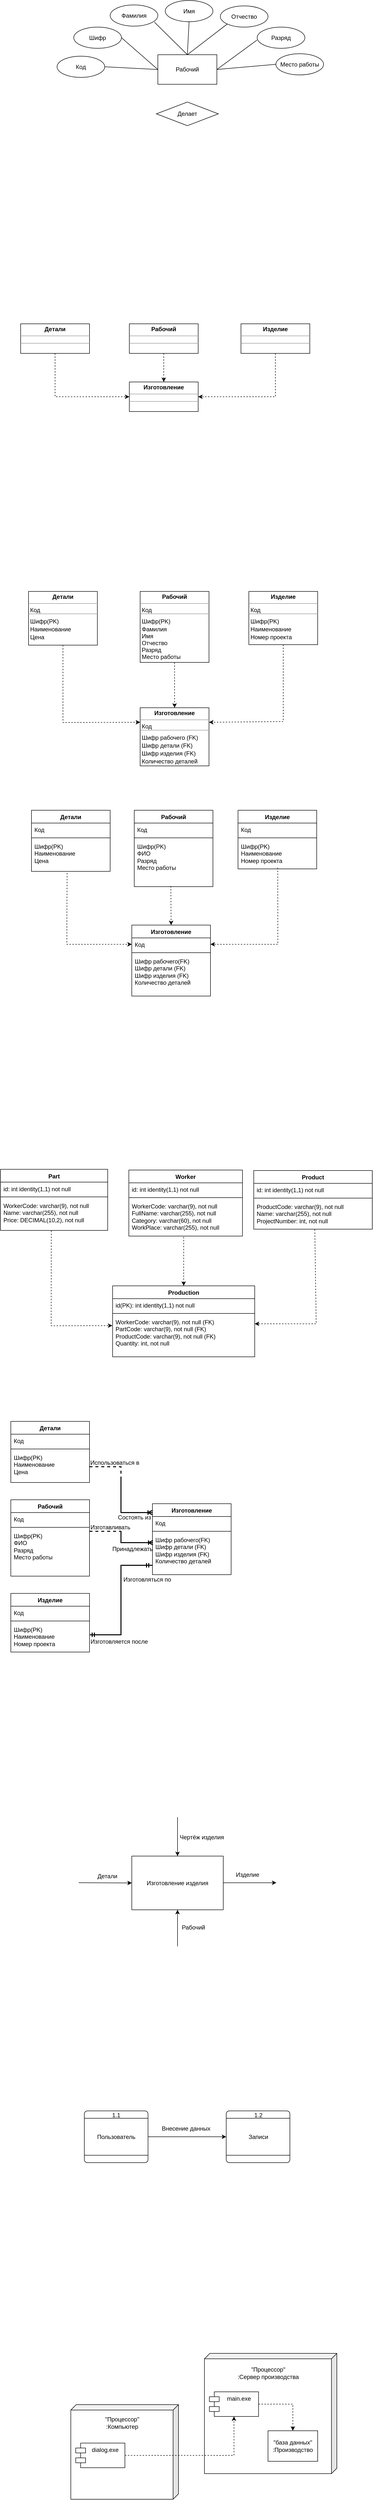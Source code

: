 <mxfile version="22.1.21" type="device">
  <diagram name="Страница — 1" id="nf3SZBbCiprgIu6Xa2xl">
    <mxGraphModel dx="1195" dy="650" grid="0" gridSize="10" guides="1" tooltips="1" connect="1" arrows="1" fold="1" page="1" pageScale="1" pageWidth="827" pageHeight="1169" math="0" shadow="0">
      <root>
        <mxCell id="0" />
        <mxCell id="1" parent="0" />
        <mxCell id="b63FmMy_xh80xs3KXVAB-2" value="Рабочий" style="rounded=0;whiteSpace=wrap;html=1;" parent="1" vertex="1">
          <mxGeometry x="362" y="128" width="120" height="60" as="geometry" />
        </mxCell>
        <mxCell id="b63FmMy_xh80xs3KXVAB-5" value="Разряд" style="ellipse;whiteSpace=wrap;html=1;" parent="1" vertex="1">
          <mxGeometry x="564" y="72" width="97" height="43" as="geometry" />
        </mxCell>
        <mxCell id="b63FmMy_xh80xs3KXVAB-9" value="Отчество" style="ellipse;whiteSpace=wrap;html=1;" parent="1" vertex="1">
          <mxGeometry x="489" y="29" width="97" height="43" as="geometry" />
        </mxCell>
        <mxCell id="b63FmMy_xh80xs3KXVAB-10" value="Фамилия" style="ellipse;whiteSpace=wrap;html=1;" parent="1" vertex="1">
          <mxGeometry x="265" y="27" width="97" height="43" as="geometry" />
        </mxCell>
        <mxCell id="b63FmMy_xh80xs3KXVAB-11" value="Шифр" style="ellipse;whiteSpace=wrap;html=1;" parent="1" vertex="1">
          <mxGeometry x="191" y="72" width="97" height="43" as="geometry" />
        </mxCell>
        <mxCell id="b63FmMy_xh80xs3KXVAB-12" value="Место работы" style="ellipse;whiteSpace=wrap;html=1;" parent="1" vertex="1">
          <mxGeometry x="602" y="126" width="97" height="43" as="geometry" />
        </mxCell>
        <mxCell id="b63FmMy_xh80xs3KXVAB-13" value="Код" style="ellipse;whiteSpace=wrap;html=1;" parent="1" vertex="1">
          <mxGeometry x="157" y="131" width="97" height="43" as="geometry" />
        </mxCell>
        <mxCell id="b63FmMy_xh80xs3KXVAB-14" value="Имя" style="ellipse;whiteSpace=wrap;html=1;" parent="1" vertex="1">
          <mxGeometry x="377" y="18" width="97" height="43" as="geometry" />
        </mxCell>
        <mxCell id="b63FmMy_xh80xs3KXVAB-18" value="" style="endArrow=none;html=1;rounded=0;exitX=1;exitY=0.5;exitDx=0;exitDy=0;entryX=0;entryY=0.5;entryDx=0;entryDy=0;" parent="1" source="b63FmMy_xh80xs3KXVAB-13" target="b63FmMy_xh80xs3KXVAB-2" edge="1">
          <mxGeometry width="50" height="50" relative="1" as="geometry">
            <mxPoint x="387" y="347" as="sourcePoint" />
            <mxPoint x="437" y="297" as="targetPoint" />
          </mxGeometry>
        </mxCell>
        <mxCell id="b63FmMy_xh80xs3KXVAB-19" value="" style="endArrow=none;html=1;rounded=0;exitX=1;exitY=0.5;exitDx=0;exitDy=0;entryX=0;entryY=0.5;entryDx=0;entryDy=0;" parent="1" source="b63FmMy_xh80xs3KXVAB-11" target="b63FmMy_xh80xs3KXVAB-2" edge="1">
          <mxGeometry width="50" height="50" relative="1" as="geometry">
            <mxPoint x="387" y="347" as="sourcePoint" />
            <mxPoint x="437" y="297" as="targetPoint" />
          </mxGeometry>
        </mxCell>
        <mxCell id="b63FmMy_xh80xs3KXVAB-20" value="" style="endArrow=none;html=1;rounded=0;exitX=0.928;exitY=0.814;exitDx=0;exitDy=0;exitPerimeter=0;entryX=0.5;entryY=0;entryDx=0;entryDy=0;" parent="1" source="b63FmMy_xh80xs3KXVAB-10" target="b63FmMy_xh80xs3KXVAB-2" edge="1">
          <mxGeometry width="50" height="50" relative="1" as="geometry">
            <mxPoint x="387" y="347" as="sourcePoint" />
            <mxPoint x="437" y="297" as="targetPoint" />
          </mxGeometry>
        </mxCell>
        <mxCell id="b63FmMy_xh80xs3KXVAB-21" value="" style="endArrow=none;html=1;rounded=0;exitX=0.5;exitY=1;exitDx=0;exitDy=0;entryX=0.5;entryY=0;entryDx=0;entryDy=0;" parent="1" source="b63FmMy_xh80xs3KXVAB-14" target="b63FmMy_xh80xs3KXVAB-2" edge="1">
          <mxGeometry width="50" height="50" relative="1" as="geometry">
            <mxPoint x="387" y="347" as="sourcePoint" />
            <mxPoint x="437" y="297" as="targetPoint" />
          </mxGeometry>
        </mxCell>
        <mxCell id="b63FmMy_xh80xs3KXVAB-22" value="" style="endArrow=none;html=1;rounded=0;exitX=0;exitY=1;exitDx=0;exitDy=0;entryX=0.5;entryY=0;entryDx=0;entryDy=0;" parent="1" source="b63FmMy_xh80xs3KXVAB-9" target="b63FmMy_xh80xs3KXVAB-2" edge="1">
          <mxGeometry width="50" height="50" relative="1" as="geometry">
            <mxPoint x="436" y="71" as="sourcePoint" />
            <mxPoint x="432" y="138" as="targetPoint" />
          </mxGeometry>
        </mxCell>
        <mxCell id="b63FmMy_xh80xs3KXVAB-23" value="" style="endArrow=none;html=1;rounded=0;exitX=0;exitY=0.605;exitDx=0;exitDy=0;entryX=1;entryY=0.5;entryDx=0;entryDy=0;exitPerimeter=0;" parent="1" source="b63FmMy_xh80xs3KXVAB-5" target="b63FmMy_xh80xs3KXVAB-2" edge="1">
          <mxGeometry width="50" height="50" relative="1" as="geometry">
            <mxPoint x="446" y="81" as="sourcePoint" />
            <mxPoint x="442" y="148" as="targetPoint" />
          </mxGeometry>
        </mxCell>
        <mxCell id="b63FmMy_xh80xs3KXVAB-24" value="" style="endArrow=none;html=1;rounded=0;exitX=0;exitY=0.5;exitDx=0;exitDy=0;entryX=1;entryY=0.5;entryDx=0;entryDy=0;" parent="1" source="b63FmMy_xh80xs3KXVAB-12" target="b63FmMy_xh80xs3KXVAB-2" edge="1">
          <mxGeometry width="50" height="50" relative="1" as="geometry">
            <mxPoint x="456" y="91" as="sourcePoint" />
            <mxPoint x="452" y="158" as="targetPoint" />
          </mxGeometry>
        </mxCell>
        <mxCell id="b63FmMy_xh80xs3KXVAB-25" value="Делает" style="rhombus;whiteSpace=wrap;html=1;" parent="1" vertex="1">
          <mxGeometry x="359" y="224" width="126" height="48" as="geometry" />
        </mxCell>
        <mxCell id="b63FmMy_xh80xs3KXVAB-53" value="&lt;p style=&quot;margin:0px;margin-top:4px;text-align:center;&quot;&gt;&lt;b&gt;Рабочий&lt;/b&gt;&lt;/p&gt;&lt;hr size=&quot;1&quot;&gt;&lt;div style=&quot;height:2px;&quot;&gt;&lt;/div&gt;&lt;hr size=&quot;1&quot;&gt;&lt;div style=&quot;height:2px;&quot;&gt;&lt;/div&gt;" style="verticalAlign=top;align=left;overflow=fill;fontSize=12;fontFamily=Helvetica;html=1;whiteSpace=wrap;" parent="1" vertex="1">
          <mxGeometry x="304" y="674" width="140" height="60" as="geometry" />
        </mxCell>
        <mxCell id="b63FmMy_xh80xs3KXVAB-56" value="&lt;p style=&quot;margin:0px;margin-top:4px;text-align:center;&quot;&gt;&lt;b&gt;Изделие&lt;/b&gt;&lt;/p&gt;&lt;hr size=&quot;1&quot;&gt;&lt;div style=&quot;height:2px;&quot;&gt;&lt;/div&gt;&lt;hr size=&quot;1&quot;&gt;&lt;div style=&quot;height:2px;&quot;&gt;&lt;/div&gt;" style="verticalAlign=top;align=left;overflow=fill;fontSize=12;fontFamily=Helvetica;html=1;whiteSpace=wrap;" parent="1" vertex="1">
          <mxGeometry x="531" y="674" width="140" height="60" as="geometry" />
        </mxCell>
        <mxCell id="b63FmMy_xh80xs3KXVAB-57" value="&lt;p style=&quot;margin:0px;margin-top:4px;text-align:center;&quot;&gt;&lt;b&gt;Детали&lt;/b&gt;&lt;/p&gt;&lt;hr size=&quot;1&quot;&gt;&lt;div style=&quot;height:2px;&quot;&gt;&lt;/div&gt;&lt;hr size=&quot;1&quot;&gt;&lt;div style=&quot;height:2px;&quot;&gt;&lt;/div&gt;" style="verticalAlign=top;align=left;overflow=fill;fontSize=12;fontFamily=Helvetica;html=1;whiteSpace=wrap;" parent="1" vertex="1">
          <mxGeometry x="83" y="674" width="140" height="60" as="geometry" />
        </mxCell>
        <mxCell id="b63FmMy_xh80xs3KXVAB-58" value="&lt;p style=&quot;margin:0px;margin-top:4px;text-align:center;&quot;&gt;&lt;b&gt;Изготовление&lt;/b&gt;&lt;/p&gt;&lt;hr size=&quot;1&quot;&gt;&lt;div style=&quot;height:2px;&quot;&gt;&lt;/div&gt;&lt;hr size=&quot;1&quot;&gt;&lt;div style=&quot;height:2px;&quot;&gt;&lt;/div&gt;" style="verticalAlign=top;align=left;overflow=fill;fontSize=12;fontFamily=Helvetica;html=1;whiteSpace=wrap;" parent="1" vertex="1">
          <mxGeometry x="304" y="792" width="140" height="60" as="geometry" />
        </mxCell>
        <mxCell id="b63FmMy_xh80xs3KXVAB-71" value="" style="endArrow=classic;html=1;rounded=0;exitX=0.5;exitY=1;exitDx=0;exitDy=0;entryX=0.5;entryY=0;entryDx=0;entryDy=0;dashed=1;" parent="1" source="b63FmMy_xh80xs3KXVAB-53" target="b63FmMy_xh80xs3KXVAB-58" edge="1">
          <mxGeometry width="50" height="50" relative="1" as="geometry">
            <mxPoint x="387" y="847" as="sourcePoint" />
            <mxPoint x="437" y="797" as="targetPoint" />
          </mxGeometry>
        </mxCell>
        <mxCell id="b63FmMy_xh80xs3KXVAB-72" value="" style="endArrow=classic;html=1;rounded=0;exitX=0.5;exitY=1;exitDx=0;exitDy=0;dashed=1;entryX=1;entryY=0.5;entryDx=0;entryDy=0;" parent="1" source="b63FmMy_xh80xs3KXVAB-56" target="b63FmMy_xh80xs3KXVAB-58" edge="1">
          <mxGeometry width="50" height="50" relative="1" as="geometry">
            <mxPoint x="384" y="744" as="sourcePoint" />
            <mxPoint x="493" y="832" as="targetPoint" />
            <Array as="points">
              <mxPoint x="601" y="822" />
            </Array>
          </mxGeometry>
        </mxCell>
        <mxCell id="b63FmMy_xh80xs3KXVAB-73" value="" style="endArrow=classic;html=1;rounded=0;exitX=0.5;exitY=1;exitDx=0;exitDy=0;entryX=0;entryY=0.5;entryDx=0;entryDy=0;dashed=1;" parent="1" source="b63FmMy_xh80xs3KXVAB-57" target="b63FmMy_xh80xs3KXVAB-58" edge="1">
          <mxGeometry width="50" height="50" relative="1" as="geometry">
            <mxPoint x="394" y="754" as="sourcePoint" />
            <mxPoint x="394" y="812" as="targetPoint" />
            <Array as="points">
              <mxPoint x="153" y="822" />
            </Array>
          </mxGeometry>
        </mxCell>
        <mxCell id="b63FmMy_xh80xs3KXVAB-74" value="&lt;p style=&quot;margin:0px;margin-top:4px;text-align:center;&quot;&gt;&lt;b&gt;Рабочий&lt;/b&gt;&lt;/p&gt;&lt;hr size=&quot;1&quot;&gt;&lt;div style=&quot;height:2px;&quot;&gt;&amp;nbsp;Код&lt;/div&gt;&lt;div style=&quot;height:2px;&quot;&gt;&lt;br&gt;&lt;/div&gt;&lt;div style=&quot;height:2px;&quot;&gt;&lt;br&gt;&lt;/div&gt;&lt;div style=&quot;height:2px;&quot;&gt;&lt;br&gt;&lt;/div&gt;&lt;hr size=&quot;1&quot;&gt;&lt;div style=&quot;height:2px;&quot;&gt;&lt;/div&gt;&lt;div style=&quot;height:2px;&quot;&gt;&lt;div style=&quot;border-color: var(--border-color); height: 2px;&quot;&gt;&amp;nbsp;Шифр(PK)&lt;/div&gt;&lt;div style=&quot;border-color: var(--border-color); height: 2px;&quot;&gt;&lt;br style=&quot;border-color: var(--border-color);&quot;&gt;&lt;/div&gt;&lt;div style=&quot;border-color: var(--border-color); height: 2px;&quot;&gt;&lt;br style=&quot;border-color: var(--border-color);&quot;&gt;&lt;/div&gt;&lt;div style=&quot;border-color: var(--border-color); height: 2px;&quot;&gt;&lt;br style=&quot;border-color: var(--border-color);&quot;&gt;&lt;/div&gt;&lt;div style=&quot;border-color: var(--border-color); height: 2px;&quot;&gt;&lt;br style=&quot;border-color: var(--border-color);&quot;&gt;&lt;/div&gt;&lt;div style=&quot;border-color: var(--border-color); height: 2px;&quot;&gt;&lt;br style=&quot;border-color: var(--border-color);&quot;&gt;&lt;/div&gt;&lt;div style=&quot;border-color: var(--border-color); height: 2px;&quot;&gt;&lt;br style=&quot;border-color: var(--border-color);&quot;&gt;&lt;/div&gt;&lt;div style=&quot;border-color: var(--border-color); height: 2px;&quot;&gt;&lt;br style=&quot;border-color: var(--border-color);&quot;&gt;&lt;/div&gt;&lt;div style=&quot;border-color: var(--border-color); height: 2px;&quot;&gt;&amp;nbsp;Фамилия&lt;/div&gt;&lt;div style=&quot;border-color: var(--border-color); height: 2px;&quot;&gt;&lt;br style=&quot;border-color: var(--border-color);&quot;&gt;&lt;/div&gt;&lt;div style=&quot;border-color: var(--border-color); height: 2px;&quot;&gt;&lt;br style=&quot;border-color: var(--border-color);&quot;&gt;&lt;/div&gt;&lt;div style=&quot;border-color: var(--border-color); height: 2px;&quot;&gt;&lt;br style=&quot;border-color: var(--border-color);&quot;&gt;&lt;/div&gt;&lt;div style=&quot;border-color: var(--border-color); height: 2px;&quot;&gt;&lt;br style=&quot;border-color: var(--border-color);&quot;&gt;&lt;/div&gt;&lt;div style=&quot;border-color: var(--border-color); height: 2px;&quot;&gt;&lt;br style=&quot;border-color: var(--border-color);&quot;&gt;&lt;/div&gt;&lt;div style=&quot;border-color: var(--border-color); height: 2px;&quot;&gt;&lt;br style=&quot;border-color: var(--border-color);&quot;&gt;&lt;/div&gt;&lt;div style=&quot;border-color: var(--border-color); height: 2px;&quot;&gt;&amp;nbsp;Имя&lt;/div&gt;&lt;div style=&quot;border-color: var(--border-color); height: 2px;&quot;&gt;&lt;br style=&quot;border-color: var(--border-color);&quot;&gt;&lt;/div&gt;&lt;div style=&quot;border-color: var(--border-color); height: 2px;&quot;&gt;&lt;br style=&quot;border-color: var(--border-color);&quot;&gt;&lt;/div&gt;&lt;div style=&quot;border-color: var(--border-color); height: 2px;&quot;&gt;&lt;br style=&quot;border-color: var(--border-color);&quot;&gt;&lt;/div&gt;&lt;div style=&quot;border-color: var(--border-color); height: 2px;&quot;&gt;&lt;br style=&quot;border-color: var(--border-color);&quot;&gt;&lt;/div&gt;&lt;div style=&quot;border-color: var(--border-color); height: 2px;&quot;&gt;&lt;br style=&quot;border-color: var(--border-color);&quot;&gt;&lt;/div&gt;&lt;div style=&quot;border-color: var(--border-color); height: 2px;&quot;&gt;&lt;br style=&quot;border-color: var(--border-color);&quot;&gt;&lt;/div&gt;&lt;div style=&quot;border-color: var(--border-color); height: 2px;&quot;&gt;&amp;nbsp;Отчество&lt;/div&gt;&lt;div style=&quot;border-color: var(--border-color); height: 2px;&quot;&gt;&lt;br style=&quot;border-color: var(--border-color);&quot;&gt;&lt;/div&gt;&lt;div style=&quot;border-color: var(--border-color); height: 2px;&quot;&gt;&lt;br style=&quot;border-color: var(--border-color);&quot;&gt;&lt;/div&gt;&lt;div style=&quot;border-color: var(--border-color); height: 2px;&quot;&gt;&lt;br style=&quot;border-color: var(--border-color);&quot;&gt;&lt;/div&gt;&lt;div style=&quot;border-color: var(--border-color); height: 2px;&quot;&gt;&lt;br style=&quot;border-color: var(--border-color);&quot;&gt;&lt;/div&gt;&lt;div style=&quot;border-color: var(--border-color); height: 2px;&quot;&gt;&lt;br style=&quot;border-color: var(--border-color);&quot;&gt;&lt;/div&gt;&lt;div style=&quot;border-color: var(--border-color); height: 2px;&quot;&gt;&amp;nbsp;&lt;/div&gt;&lt;div style=&quot;border-color: var(--border-color); height: 2px;&quot;&gt;&amp;nbsp;Разряд&lt;/div&gt;&lt;div style=&quot;border-color: var(--border-color); height: 2px;&quot;&gt;&lt;br style=&quot;border-color: var(--border-color);&quot;&gt;&lt;/div&gt;&lt;div style=&quot;border-color: var(--border-color); height: 2px;&quot;&gt;&lt;br style=&quot;border-color: var(--border-color);&quot;&gt;&lt;/div&gt;&lt;div style=&quot;border-color: var(--border-color); height: 2px;&quot;&gt;&lt;br style=&quot;border-color: var(--border-color);&quot;&gt;&lt;/div&gt;&lt;div style=&quot;border-color: var(--border-color); height: 2px;&quot;&gt;&lt;br style=&quot;border-color: var(--border-color);&quot;&gt;&lt;/div&gt;&lt;div style=&quot;border-color: var(--border-color); height: 2px;&quot;&gt;&lt;br style=&quot;border-color: var(--border-color);&quot;&gt;&lt;/div&gt;&lt;div style=&quot;border-color: var(--border-color); height: 2px;&quot;&gt;&lt;br style=&quot;border-color: var(--border-color);&quot;&gt;&lt;/div&gt;&lt;div style=&quot;border-color: var(--border-color); height: 2px;&quot;&gt;&amp;nbsp;Место работы&lt;/div&gt;&lt;div style=&quot;border-color: var(--border-color); height: 2px;&quot;&gt;&lt;span style=&quot;white-space: pre;&quot;&gt;&amp;nbsp;&amp;nbsp;&amp;nbsp;&amp;nbsp;&lt;/span&gt;&lt;br style=&quot;border-color: var(--border-color);&quot;&gt;&lt;/div&gt;&lt;div style=&quot;border-color: var(--border-color); height: 2px;&quot;&gt;&lt;br style=&quot;border-color: var(--border-color);&quot;&gt;&lt;/div&gt;&lt;div style=&quot;border-color: var(--border-color); height: 2px;&quot;&gt;&lt;br style=&quot;border-color: var(--border-color);&quot;&gt;&lt;/div&gt;&lt;/div&gt;" style="verticalAlign=top;align=left;overflow=fill;fontSize=12;fontFamily=Helvetica;html=1;whiteSpace=wrap;" parent="1" vertex="1">
          <mxGeometry x="326" y="1217" width="140" height="144" as="geometry" />
        </mxCell>
        <mxCell id="b63FmMy_xh80xs3KXVAB-75" value="&lt;p style=&quot;margin:0px;margin-top:4px;text-align:center;&quot;&gt;&lt;b&gt;Изделие&lt;/b&gt;&lt;/p&gt;&lt;hr size=&quot;1&quot;&gt;&lt;div style=&quot;height:2px;&quot;&gt;&amp;nbsp;Код&lt;/div&gt;&lt;div style=&quot;height:2px;&quot;&gt;&lt;br&gt;&lt;/div&gt;&lt;div style=&quot;height:2px;&quot;&gt;&lt;br&gt;&lt;/div&gt;&lt;div style=&quot;height:2px;&quot;&gt;&lt;br&gt;&lt;/div&gt;&lt;hr size=&quot;1&quot;&gt;&lt;div style=&quot;height:2px;&quot;&gt;&lt;/div&gt;&lt;div style=&quot;height:2px;&quot;&gt;&lt;div style=&quot;border-color: var(--border-color); height: 2px;&quot;&gt;&amp;nbsp;Шифр(PK)&lt;/div&gt;&lt;div style=&quot;border-color: var(--border-color); height: 2px;&quot;&gt;&lt;br style=&quot;border-color: var(--border-color);&quot;&gt;&lt;/div&gt;&lt;div style=&quot;border-color: var(--border-color); height: 2px;&quot;&gt;&lt;br style=&quot;border-color: var(--border-color);&quot;&gt;&lt;/div&gt;&lt;div style=&quot;border-color: var(--border-color); height: 2px;&quot;&gt;&lt;br style=&quot;border-color: var(--border-color);&quot;&gt;&lt;/div&gt;&lt;div style=&quot;border-color: var(--border-color); height: 2px;&quot;&gt;&lt;br style=&quot;border-color: var(--border-color);&quot;&gt;&lt;/div&gt;&lt;div style=&quot;border-color: var(--border-color); height: 2px;&quot;&gt;&lt;br style=&quot;border-color: var(--border-color);&quot;&gt;&lt;/div&gt;&lt;div style=&quot;border-color: var(--border-color); height: 2px;&quot;&gt;&lt;br style=&quot;border-color: var(--border-color);&quot;&gt;&lt;/div&gt;&lt;div style=&quot;border-color: var(--border-color); height: 2px;&quot;&gt;&lt;br style=&quot;border-color: var(--border-color);&quot;&gt;&lt;/div&gt;&lt;div style=&quot;border-color: var(--border-color); height: 2px;&quot;&gt;&amp;nbsp;Наименование&lt;/div&gt;&lt;div style=&quot;border-color: var(--border-color); height: 2px;&quot;&gt;&lt;br&gt;&lt;/div&gt;&lt;div style=&quot;border-color: var(--border-color); height: 2px;&quot;&gt;&lt;br&gt;&lt;/div&gt;&lt;div style=&quot;border-color: var(--border-color); height: 2px;&quot;&gt;&lt;br style=&quot;border-color: var(--border-color);&quot;&gt;&lt;/div&gt;&lt;div style=&quot;border-color: var(--border-color); height: 2px;&quot;&gt;&lt;br style=&quot;border-color: var(--border-color);&quot;&gt;&lt;/div&gt;&lt;div style=&quot;border-color: var(--border-color); height: 2px;&quot;&gt;&lt;br&gt;&lt;/div&gt;&lt;div style=&quot;border-color: var(--border-color); height: 2px;&quot;&gt;&lt;br&gt;&lt;/div&gt;&lt;div style=&quot;border-color: var(--border-color); height: 2px;&quot;&gt;&lt;br style=&quot;border-color: var(--border-color);&quot;&gt;&lt;/div&gt;&lt;div style=&quot;border-color: var(--border-color); height: 2px;&quot;&gt;&amp;nbsp;Номер проекта&lt;/div&gt;&lt;div style=&quot;border-color: var(--border-color); height: 2px;&quot;&gt;&lt;br style=&quot;border-color: var(--border-color);&quot;&gt;&lt;/div&gt;&lt;div style=&quot;border-color: var(--border-color); height: 2px;&quot;&gt;&lt;br style=&quot;border-color: var(--border-color);&quot;&gt;&lt;/div&gt;&lt;div style=&quot;border-color: var(--border-color); height: 2px;&quot;&gt;&lt;br style=&quot;border-color: var(--border-color);&quot;&gt;&lt;/div&gt;&lt;div style=&quot;border-color: var(--border-color); height: 2px;&quot;&gt;&amp;nbsp;&lt;/div&gt;&lt;/div&gt;" style="verticalAlign=top;align=left;overflow=fill;fontSize=12;fontFamily=Helvetica;html=1;whiteSpace=wrap;" parent="1" vertex="1">
          <mxGeometry x="547" y="1217" width="140" height="108" as="geometry" />
        </mxCell>
        <mxCell id="b63FmMy_xh80xs3KXVAB-76" value="&lt;p style=&quot;margin:0px;margin-top:4px;text-align:center;&quot;&gt;&lt;b&gt;Детали&lt;/b&gt;&lt;/p&gt;&lt;hr size=&quot;1&quot;&gt;&lt;div style=&quot;height:2px;&quot;&gt;&amp;nbsp;Код&lt;/div&gt;&lt;div style=&quot;height:2px;&quot;&gt;&lt;br&gt;&lt;/div&gt;&lt;div style=&quot;height:2px;&quot;&gt;&lt;br&gt;&lt;/div&gt;&lt;div style=&quot;height:2px;&quot;&gt;&lt;br&gt;&lt;/div&gt;&lt;hr size=&quot;1&quot;&gt;&lt;div style=&quot;height:2px;&quot;&gt;&lt;/div&gt;&lt;div style=&quot;height:2px;&quot;&gt;&amp;nbsp;Шифр(PK)&lt;/div&gt;&lt;div style=&quot;height:2px;&quot;&gt;&lt;br&gt;&lt;/div&gt;&lt;div style=&quot;height:2px;&quot;&gt;&lt;br&gt;&lt;/div&gt;&lt;div style=&quot;height:2px;&quot;&gt;&lt;br&gt;&lt;/div&gt;&lt;div style=&quot;height:2px;&quot;&gt;&lt;br&gt;&lt;/div&gt;&lt;div style=&quot;height:2px;&quot;&gt;&lt;br&gt;&lt;/div&gt;&lt;div style=&quot;height:2px;&quot;&gt;&lt;br&gt;&lt;/div&gt;&lt;div style=&quot;height:2px;&quot;&gt;&lt;br&gt;&lt;/div&gt;&lt;div style=&quot;height:2px;&quot;&gt;&amp;nbsp;Наименование&lt;/div&gt;&lt;div style=&quot;height:2px;&quot;&gt;&lt;br&gt;&lt;/div&gt;&lt;div style=&quot;height:2px;&quot;&gt;&lt;br&gt;&lt;/div&gt;&lt;div style=&quot;height:2px;&quot;&gt;&lt;br&gt;&lt;/div&gt;&lt;div style=&quot;height:2px;&quot;&gt;&lt;br&gt;&lt;/div&gt;&lt;div style=&quot;height:2px;&quot;&gt;&lt;br&gt;&lt;/div&gt;&lt;div style=&quot;height:2px;&quot;&gt;&lt;br&gt;&lt;/div&gt;&lt;div style=&quot;height:2px;&quot;&gt;&lt;br&gt;&lt;/div&gt;&lt;div style=&quot;height:2px;&quot;&gt;&amp;nbsp;Цена&lt;/div&gt;&lt;div style=&quot;height:2px;&quot;&gt;&lt;br&gt;&lt;/div&gt;&lt;div style=&quot;height:2px;&quot;&gt;&lt;br&gt;&lt;/div&gt;&lt;div style=&quot;height:2px;&quot;&gt;&lt;br&gt;&lt;/div&gt;&lt;div style=&quot;height:2px;&quot;&gt;&lt;br&gt;&lt;/div&gt;&lt;div style=&quot;height:2px;&quot;&gt;&lt;br&gt;&lt;/div&gt;&lt;div style=&quot;height:2px;&quot;&gt;&lt;br&gt;&lt;/div&gt;&lt;div style=&quot;height:2px;&quot;&gt;&lt;br&gt;&lt;/div&gt;&lt;div style=&quot;height:2px;&quot;&gt;&lt;span style=&quot;white-space: pre;&quot;&gt;&#x9;&lt;/span&gt;&lt;br&gt;&lt;/div&gt;&lt;div style=&quot;height:2px;&quot;&gt;&lt;br&gt;&lt;/div&gt;&lt;div style=&quot;height:2px;&quot;&gt;&lt;br&gt;&lt;/div&gt;&lt;div style=&quot;height:2px;&quot;&gt;&lt;br&gt;&lt;/div&gt;&lt;div style=&quot;height:2px;&quot;&gt;&lt;br&gt;&lt;/div&gt;&lt;div style=&quot;height:2px;&quot;&gt;&lt;br&gt;&lt;/div&gt;&lt;div style=&quot;height:2px;&quot;&gt;&lt;br&gt;&lt;/div&gt;&lt;div style=&quot;height:2px;&quot;&gt;&lt;br&gt;&lt;/div&gt;&lt;div style=&quot;height:2px;&quot;&gt;&lt;br&gt;&lt;/div&gt;&lt;div style=&quot;height:2px;&quot;&gt;&lt;br&gt;&lt;/div&gt;&lt;div style=&quot;height:2px;&quot;&gt;&lt;br&gt;&lt;/div&gt;" style="verticalAlign=top;align=left;overflow=fill;fontSize=12;fontFamily=Helvetica;html=1;whiteSpace=wrap;" parent="1" vertex="1">
          <mxGeometry x="99" y="1217" width="140" height="109" as="geometry" />
        </mxCell>
        <mxCell id="b63FmMy_xh80xs3KXVAB-77" value="&lt;p style=&quot;margin:0px;margin-top:4px;text-align:center;&quot;&gt;&lt;b&gt;Изготовление&lt;/b&gt;&lt;/p&gt;&lt;hr size=&quot;1&quot;&gt;&lt;div style=&quot;height:2px;&quot;&gt;&amp;nbsp;Код&lt;/div&gt;&lt;div style=&quot;height:2px;&quot;&gt;&amp;nbsp;&lt;/div&gt;&lt;div style=&quot;height:2px;&quot;&gt;&lt;br&gt;&lt;/div&gt;&lt;div style=&quot;height:2px;&quot;&gt;&lt;br&gt;&lt;/div&gt;&lt;hr size=&quot;1&quot;&gt;&lt;div style=&quot;height:2px;&quot;&gt;&lt;/div&gt;&lt;div style=&quot;height:2px;&quot;&gt;&lt;div style=&quot;border-color: var(--border-color); height: 2px;&quot;&gt;&amp;nbsp;Шифр рабочего (FK)&lt;/div&gt;&lt;div style=&quot;border-color: var(--border-color); height: 2px;&quot;&gt;&lt;br style=&quot;border-color: var(--border-color);&quot;&gt;&lt;/div&gt;&lt;div style=&quot;border-color: var(--border-color); height: 2px;&quot;&gt;&lt;br style=&quot;border-color: var(--border-color);&quot;&gt;&lt;/div&gt;&lt;div style=&quot;border-color: var(--border-color); height: 2px;&quot;&gt;&lt;br style=&quot;border-color: var(--border-color);&quot;&gt;&lt;/div&gt;&lt;div style=&quot;border-color: var(--border-color); height: 2px;&quot;&gt;&lt;br style=&quot;border-color: var(--border-color);&quot;&gt;&lt;/div&gt;&lt;div style=&quot;border-color: var(--border-color); height: 2px;&quot;&gt;&lt;br style=&quot;border-color: var(--border-color);&quot;&gt;&lt;/div&gt;&lt;div style=&quot;border-color: var(--border-color); height: 2px;&quot;&gt;&lt;br style=&quot;border-color: var(--border-color);&quot;&gt;&lt;/div&gt;&lt;div style=&quot;border-color: var(--border-color); height: 2px;&quot;&gt;&lt;br style=&quot;border-color: var(--border-color);&quot;&gt;&lt;/div&gt;&lt;div style=&quot;border-color: var(--border-color); height: 2px;&quot;&gt;&amp;nbsp;Шифр детали (FK)&lt;/div&gt;&lt;div style=&quot;border-color: var(--border-color); height: 2px;&quot;&gt;&lt;br style=&quot;border-color: var(--border-color);&quot;&gt;&lt;/div&gt;&lt;div style=&quot;border-color: var(--border-color); height: 2px;&quot;&gt;&lt;br&gt;&lt;/div&gt;&lt;div style=&quot;border-color: var(--border-color); height: 2px;&quot;&gt;&lt;br style=&quot;border-color: var(--border-color);&quot;&gt;&lt;/div&gt;&lt;div style=&quot;border-color: var(--border-color); height: 2px;&quot;&gt;&lt;br style=&quot;border-color: var(--border-color);&quot;&gt;&lt;/div&gt;&lt;div style=&quot;border-color: var(--border-color); height: 2px;&quot;&gt;&lt;br style=&quot;border-color: var(--border-color);&quot;&gt;&lt;/div&gt;&lt;div style=&quot;border-color: var(--border-color); height: 2px;&quot;&gt;&lt;br style=&quot;border-color: var(--border-color);&quot;&gt;&lt;/div&gt;&lt;div style=&quot;border-color: var(--border-color); height: 2px;&quot;&gt;&lt;br style=&quot;border-color: var(--border-color);&quot;&gt;&lt;/div&gt;&lt;div style=&quot;border-color: var(--border-color); height: 2px;&quot;&gt;&amp;nbsp;Шифр изделия (FK)&lt;/div&gt;&lt;div style=&quot;border-color: var(--border-color); height: 2px;&quot;&gt;&lt;br style=&quot;border-color: var(--border-color);&quot;&gt;&lt;/div&gt;&lt;div style=&quot;border-color: var(--border-color); height: 2px;&quot;&gt;&lt;br&gt;&lt;/div&gt;&lt;div style=&quot;border-color: var(--border-color); height: 2px;&quot;&gt;&lt;br style=&quot;border-color: var(--border-color);&quot;&gt;&lt;/div&gt;&lt;div style=&quot;border-color: var(--border-color); height: 2px;&quot;&gt;&lt;br style=&quot;border-color: var(--border-color);&quot;&gt;&lt;/div&gt;&lt;div style=&quot;border-color: var(--border-color); height: 2px;&quot;&gt;&lt;br style=&quot;border-color: var(--border-color);&quot;&gt;&lt;/div&gt;&lt;div style=&quot;border-color: var(--border-color); height: 2px;&quot;&gt;&lt;br style=&quot;border-color: var(--border-color);&quot;&gt;&lt;/div&gt;&lt;div style=&quot;border-color: var(--border-color); height: 2px;&quot;&gt;&lt;br style=&quot;border-color: var(--border-color);&quot;&gt;&lt;/div&gt;&lt;div style=&quot;border-color: var(--border-color); height: 2px;&quot;&gt;&amp;nbsp;Количество деталей&lt;/div&gt;&lt;div style=&quot;border-color: var(--border-color); height: 2px;&quot;&gt;&lt;br style=&quot;border-color: var(--border-color);&quot;&gt;&lt;/div&gt;&lt;div style=&quot;border-color: var(--border-color); height: 2px;&quot;&gt;&lt;br style=&quot;border-color: var(--border-color);&quot;&gt;&lt;/div&gt;&lt;div style=&quot;border-color: var(--border-color); height: 2px;&quot;&gt;&lt;br style=&quot;border-color: var(--border-color);&quot;&gt;&lt;/div&gt;&lt;div style=&quot;border-color: var(--border-color); height: 2px;&quot;&gt;&lt;br style=&quot;border-color: var(--border-color);&quot;&gt;&lt;/div&gt;&lt;div style=&quot;border-color: var(--border-color); height: 2px;&quot;&gt;&lt;br style=&quot;border-color: var(--border-color);&quot;&gt;&lt;/div&gt;&lt;div style=&quot;border-color: var(--border-color); height: 2px;&quot;&gt;&lt;br&gt;&lt;/div&gt;&lt;/div&gt;" style="verticalAlign=top;align=left;overflow=fill;fontSize=12;fontFamily=Helvetica;html=1;whiteSpace=wrap;" parent="1" vertex="1">
          <mxGeometry x="326" y="1453" width="140" height="118" as="geometry" />
        </mxCell>
        <mxCell id="b63FmMy_xh80xs3KXVAB-78" value="" style="endArrow=classic;html=1;rounded=0;exitX=0.5;exitY=1;exitDx=0;exitDy=0;entryX=0.5;entryY=0;entryDx=0;entryDy=0;dashed=1;" parent="1" source="b63FmMy_xh80xs3KXVAB-74" target="b63FmMy_xh80xs3KXVAB-77" edge="1">
          <mxGeometry width="50" height="50" relative="1" as="geometry">
            <mxPoint x="403" y="1390" as="sourcePoint" />
            <mxPoint x="453" y="1340" as="targetPoint" />
          </mxGeometry>
        </mxCell>
        <mxCell id="b63FmMy_xh80xs3KXVAB-79" value="" style="endArrow=classic;html=1;rounded=0;exitX=0.5;exitY=1;exitDx=0;exitDy=0;dashed=1;entryX=1;entryY=0.25;entryDx=0;entryDy=0;" parent="1" source="b63FmMy_xh80xs3KXVAB-75" target="b63FmMy_xh80xs3KXVAB-77" edge="1">
          <mxGeometry width="50" height="50" relative="1" as="geometry">
            <mxPoint x="400" y="1287" as="sourcePoint" />
            <mxPoint x="509" y="1375" as="targetPoint" />
            <Array as="points">
              <mxPoint x="617" y="1481" />
            </Array>
          </mxGeometry>
        </mxCell>
        <mxCell id="b63FmMy_xh80xs3KXVAB-80" value="" style="endArrow=classic;html=1;rounded=0;exitX=0.5;exitY=1;exitDx=0;exitDy=0;entryX=0;entryY=0.25;entryDx=0;entryDy=0;dashed=1;" parent="1" source="b63FmMy_xh80xs3KXVAB-76" target="b63FmMy_xh80xs3KXVAB-77" edge="1">
          <mxGeometry width="50" height="50" relative="1" as="geometry">
            <mxPoint x="410" y="1297" as="sourcePoint" />
            <mxPoint x="410" y="1355" as="targetPoint" />
            <Array as="points">
              <mxPoint x="169" y="1365" />
              <mxPoint x="169" y="1483" />
            </Array>
          </mxGeometry>
        </mxCell>
        <mxCell id="b63FmMy_xh80xs3KXVAB-89" value="Рабочий" style="swimlane;fontStyle=1;align=center;verticalAlign=top;childLayout=stackLayout;horizontal=1;startSize=26;horizontalStack=0;resizeParent=1;resizeParentMax=0;resizeLast=0;collapsible=1;marginBottom=0;whiteSpace=wrap;html=1;" parent="1" vertex="1">
          <mxGeometry x="314" y="1661" width="160" height="155" as="geometry" />
        </mxCell>
        <mxCell id="b63FmMy_xh80xs3KXVAB-90" value="Код" style="text;strokeColor=none;fillColor=none;align=left;verticalAlign=top;spacingLeft=4;spacingRight=4;overflow=hidden;rotatable=0;points=[[0,0.5],[1,0.5]];portConstraint=eastwest;whiteSpace=wrap;html=1;" parent="b63FmMy_xh80xs3KXVAB-89" vertex="1">
          <mxGeometry y="26" width="160" height="26" as="geometry" />
        </mxCell>
        <mxCell id="b63FmMy_xh80xs3KXVAB-91" value="" style="line;strokeWidth=1;fillColor=none;align=left;verticalAlign=middle;spacingTop=-1;spacingLeft=3;spacingRight=3;rotatable=0;labelPosition=right;points=[];portConstraint=eastwest;strokeColor=inherit;" parent="b63FmMy_xh80xs3KXVAB-89" vertex="1">
          <mxGeometry y="52" width="160" height="8" as="geometry" />
        </mxCell>
        <mxCell id="b63FmMy_xh80xs3KXVAB-92" value="Шифр(PK)&lt;br&gt;ФИО&lt;br&gt;Разряд&lt;br&gt;Место работы" style="text;strokeColor=none;fillColor=none;align=left;verticalAlign=top;spacingLeft=4;spacingRight=4;overflow=hidden;rotatable=0;points=[[0,0.5],[1,0.5]];portConstraint=eastwest;whiteSpace=wrap;html=1;" parent="b63FmMy_xh80xs3KXVAB-89" vertex="1">
          <mxGeometry y="60" width="160" height="95" as="geometry" />
        </mxCell>
        <mxCell id="b63FmMy_xh80xs3KXVAB-93" value="Изделие" style="swimlane;fontStyle=1;align=center;verticalAlign=top;childLayout=stackLayout;horizontal=1;startSize=26;horizontalStack=0;resizeParent=1;resizeParentMax=0;resizeLast=0;collapsible=1;marginBottom=0;whiteSpace=wrap;html=1;" parent="1" vertex="1">
          <mxGeometry x="525" y="1661" width="160" height="119" as="geometry" />
        </mxCell>
        <mxCell id="b63FmMy_xh80xs3KXVAB-94" value="Код" style="text;strokeColor=none;fillColor=none;align=left;verticalAlign=top;spacingLeft=4;spacingRight=4;overflow=hidden;rotatable=0;points=[[0,0.5],[1,0.5]];portConstraint=eastwest;whiteSpace=wrap;html=1;" parent="b63FmMy_xh80xs3KXVAB-93" vertex="1">
          <mxGeometry y="26" width="160" height="26" as="geometry" />
        </mxCell>
        <mxCell id="b63FmMy_xh80xs3KXVAB-95" value="" style="line;strokeWidth=1;fillColor=none;align=left;verticalAlign=middle;spacingTop=-1;spacingLeft=3;spacingRight=3;rotatable=0;labelPosition=right;points=[];portConstraint=eastwest;strokeColor=inherit;" parent="b63FmMy_xh80xs3KXVAB-93" vertex="1">
          <mxGeometry y="52" width="160" height="8" as="geometry" />
        </mxCell>
        <mxCell id="b63FmMy_xh80xs3KXVAB-96" value="Шифр(PK)&lt;br&gt;Наименование&lt;br&gt;Номер проекта" style="text;strokeColor=none;fillColor=none;align=left;verticalAlign=top;spacingLeft=4;spacingRight=4;overflow=hidden;rotatable=0;points=[[0,0.5],[1,0.5]];portConstraint=eastwest;whiteSpace=wrap;html=1;" parent="b63FmMy_xh80xs3KXVAB-93" vertex="1">
          <mxGeometry y="60" width="160" height="59" as="geometry" />
        </mxCell>
        <mxCell id="b63FmMy_xh80xs3KXVAB-97" value="Детали" style="swimlane;fontStyle=1;align=center;verticalAlign=top;childLayout=stackLayout;horizontal=1;startSize=26;horizontalStack=0;resizeParent=1;resizeParentMax=0;resizeLast=0;collapsible=1;marginBottom=0;whiteSpace=wrap;html=1;" parent="1" vertex="1">
          <mxGeometry x="105" y="1661" width="160" height="124" as="geometry" />
        </mxCell>
        <mxCell id="b63FmMy_xh80xs3KXVAB-98" value="Код" style="text;strokeColor=none;fillColor=none;align=left;verticalAlign=top;spacingLeft=4;spacingRight=4;overflow=hidden;rotatable=0;points=[[0,0.5],[1,0.5]];portConstraint=eastwest;whiteSpace=wrap;html=1;" parent="b63FmMy_xh80xs3KXVAB-97" vertex="1">
          <mxGeometry y="26" width="160" height="26" as="geometry" />
        </mxCell>
        <mxCell id="b63FmMy_xh80xs3KXVAB-99" value="" style="line;strokeWidth=1;fillColor=none;align=left;verticalAlign=middle;spacingTop=-1;spacingLeft=3;spacingRight=3;rotatable=0;labelPosition=right;points=[];portConstraint=eastwest;strokeColor=inherit;" parent="b63FmMy_xh80xs3KXVAB-97" vertex="1">
          <mxGeometry y="52" width="160" height="8" as="geometry" />
        </mxCell>
        <mxCell id="b63FmMy_xh80xs3KXVAB-100" value="Шифр(PK)&lt;br&gt;Наименование&lt;br&gt;Цена" style="text;strokeColor=none;fillColor=none;align=left;verticalAlign=top;spacingLeft=4;spacingRight=4;overflow=hidden;rotatable=0;points=[[0,0.5],[1,0.5]];portConstraint=eastwest;whiteSpace=wrap;html=1;" parent="b63FmMy_xh80xs3KXVAB-97" vertex="1">
          <mxGeometry y="60" width="160" height="64" as="geometry" />
        </mxCell>
        <mxCell id="b63FmMy_xh80xs3KXVAB-101" value="Изготовление" style="swimlane;fontStyle=1;align=center;verticalAlign=top;childLayout=stackLayout;horizontal=1;startSize=26;horizontalStack=0;resizeParent=1;resizeParentMax=0;resizeLast=0;collapsible=1;marginBottom=0;whiteSpace=wrap;html=1;" parent="1" vertex="1">
          <mxGeometry x="309" y="1894" width="160" height="144" as="geometry" />
        </mxCell>
        <mxCell id="b63FmMy_xh80xs3KXVAB-102" value="Код" style="text;strokeColor=none;fillColor=none;align=left;verticalAlign=top;spacingLeft=4;spacingRight=4;overflow=hidden;rotatable=0;points=[[0,0.5],[1,0.5]];portConstraint=eastwest;whiteSpace=wrap;html=1;" parent="b63FmMy_xh80xs3KXVAB-101" vertex="1">
          <mxGeometry y="26" width="160" height="26" as="geometry" />
        </mxCell>
        <mxCell id="b63FmMy_xh80xs3KXVAB-103" value="" style="line;strokeWidth=1;fillColor=none;align=left;verticalAlign=middle;spacingTop=-1;spacingLeft=3;spacingRight=3;rotatable=0;labelPosition=right;points=[];portConstraint=eastwest;strokeColor=inherit;" parent="b63FmMy_xh80xs3KXVAB-101" vertex="1">
          <mxGeometry y="52" width="160" height="8" as="geometry" />
        </mxCell>
        <mxCell id="b63FmMy_xh80xs3KXVAB-104" value="Шифр рабочего(FK)&lt;br&gt;Шифр детали (FK)&lt;br&gt;Шифр изделия (FK)&lt;br&gt;Количество деталей" style="text;strokeColor=none;fillColor=none;align=left;verticalAlign=top;spacingLeft=4;spacingRight=4;overflow=hidden;rotatable=0;points=[[0,0.5],[1,0.5]];portConstraint=eastwest;whiteSpace=wrap;html=1;" parent="b63FmMy_xh80xs3KXVAB-101" vertex="1">
          <mxGeometry y="60" width="160" height="84" as="geometry" />
        </mxCell>
        <mxCell id="b63FmMy_xh80xs3KXVAB-105" value="" style="endArrow=classic;html=1;rounded=0;exitX=0.505;exitY=0.955;exitDx=0;exitDy=0;dashed=1;entryX=1;entryY=0.5;entryDx=0;entryDy=0;exitPerimeter=0;" parent="1" source="b63FmMy_xh80xs3KXVAB-96" target="b63FmMy_xh80xs3KXVAB-102" edge="1">
          <mxGeometry width="50" height="50" relative="1" as="geometry">
            <mxPoint x="625" y="1754" as="sourcePoint" />
            <mxPoint x="474" y="1912" as="targetPoint" />
            <Array as="points">
              <mxPoint x="606" y="1933" />
            </Array>
          </mxGeometry>
        </mxCell>
        <mxCell id="b63FmMy_xh80xs3KXVAB-106" value="" style="endArrow=classic;html=1;rounded=0;exitX=0.453;exitY=1.051;exitDx=0;exitDy=0;dashed=1;entryX=0;entryY=0.5;entryDx=0;entryDy=0;exitPerimeter=0;" parent="1" source="b63FmMy_xh80xs3KXVAB-100" target="b63FmMy_xh80xs3KXVAB-102" edge="1">
          <mxGeometry width="50" height="50" relative="1" as="geometry">
            <mxPoint x="162" y="1768" as="sourcePoint" />
            <mxPoint x="11" y="1926" as="targetPoint" />
            <Array as="points">
              <mxPoint x="177" y="1871" />
              <mxPoint x="177" y="1933" />
            </Array>
          </mxGeometry>
        </mxCell>
        <mxCell id="b63FmMy_xh80xs3KXVAB-107" value="" style="endArrow=classic;html=1;rounded=0;exitX=0.465;exitY=0.987;exitDx=0;exitDy=0;entryX=0.5;entryY=0;entryDx=0;entryDy=0;dashed=1;exitPerimeter=0;" parent="1" source="b63FmMy_xh80xs3KXVAB-92" target="b63FmMy_xh80xs3KXVAB-101" edge="1">
          <mxGeometry width="50" height="50" relative="1" as="geometry">
            <mxPoint x="383" y="1756" as="sourcePoint" />
            <mxPoint x="383" y="1848" as="targetPoint" />
          </mxGeometry>
        </mxCell>
        <mxCell id="b63FmMy_xh80xs3KXVAB-109" value="Worker" style="swimlane;fontStyle=1;align=center;verticalAlign=top;childLayout=stackLayout;horizontal=1;startSize=26;horizontalStack=0;resizeParent=1;resizeParentMax=0;resizeLast=0;collapsible=1;marginBottom=0;whiteSpace=wrap;html=1;" parent="1" vertex="1">
          <mxGeometry x="303" y="2391" width="231" height="134" as="geometry" />
        </mxCell>
        <mxCell id="b63FmMy_xh80xs3KXVAB-110" value="id:&amp;nbsp;int identity(1,1) not null" style="text;strokeColor=none;fillColor=none;align=left;verticalAlign=top;spacingLeft=4;spacingRight=4;overflow=hidden;rotatable=0;points=[[0,0.5],[1,0.5]];portConstraint=eastwest;whiteSpace=wrap;html=1;" parent="b63FmMy_xh80xs3KXVAB-109" vertex="1">
          <mxGeometry y="26" width="231" height="26" as="geometry" />
        </mxCell>
        <mxCell id="b63FmMy_xh80xs3KXVAB-111" value="" style="line;strokeWidth=1;fillColor=none;align=left;verticalAlign=middle;spacingTop=-1;spacingLeft=3;spacingRight=3;rotatable=0;labelPosition=right;points=[];portConstraint=eastwest;strokeColor=inherit;" parent="b63FmMy_xh80xs3KXVAB-109" vertex="1">
          <mxGeometry y="52" width="231" height="8" as="geometry" />
        </mxCell>
        <mxCell id="b63FmMy_xh80xs3KXVAB-112" value="WorkerCode: varchar(9), not null&lt;br&gt;FullName: varchar(255), not null&lt;br&gt;Category: varchar(60), not null&lt;br&gt;WorkPlace: varchar(255), not null" style="text;strokeColor=none;fillColor=none;align=left;verticalAlign=top;spacingLeft=4;spacingRight=4;overflow=hidden;rotatable=0;points=[[0,0.5],[1,0.5]];portConstraint=eastwest;whiteSpace=wrap;html=1;" parent="b63FmMy_xh80xs3KXVAB-109" vertex="1">
          <mxGeometry y="60" width="231" height="74" as="geometry" />
        </mxCell>
        <mxCell id="b63FmMy_xh80xs3KXVAB-113" value="Product" style="swimlane;fontStyle=1;align=center;verticalAlign=top;childLayout=stackLayout;horizontal=1;startSize=26;horizontalStack=0;resizeParent=1;resizeParentMax=0;resizeLast=0;collapsible=1;marginBottom=0;whiteSpace=wrap;html=1;" parent="1" vertex="1">
          <mxGeometry x="557" y="2392" width="241" height="119" as="geometry" />
        </mxCell>
        <mxCell id="b63FmMy_xh80xs3KXVAB-114" value="id:&amp;nbsp;int identity(1,1) not null" style="text;strokeColor=none;fillColor=none;align=left;verticalAlign=top;spacingLeft=4;spacingRight=4;overflow=hidden;rotatable=0;points=[[0,0.5],[1,0.5]];portConstraint=eastwest;whiteSpace=wrap;html=1;" parent="b63FmMy_xh80xs3KXVAB-113" vertex="1">
          <mxGeometry y="26" width="241" height="26" as="geometry" />
        </mxCell>
        <mxCell id="b63FmMy_xh80xs3KXVAB-115" value="" style="line;strokeWidth=1;fillColor=none;align=left;verticalAlign=middle;spacingTop=-1;spacingLeft=3;spacingRight=3;rotatable=0;labelPosition=right;points=[];portConstraint=eastwest;strokeColor=inherit;" parent="b63FmMy_xh80xs3KXVAB-113" vertex="1">
          <mxGeometry y="52" width="241" height="8" as="geometry" />
        </mxCell>
        <mxCell id="b63FmMy_xh80xs3KXVAB-116" value="ProductCode: varchar(9), not null&lt;br&gt;Name: varchar(255), not null&lt;br&gt;ProjectNumber: int, not null" style="text;strokeColor=none;fillColor=none;align=left;verticalAlign=top;spacingLeft=4;spacingRight=4;overflow=hidden;rotatable=0;points=[[0,0.5],[1,0.5]];portConstraint=eastwest;whiteSpace=wrap;html=1;" parent="b63FmMy_xh80xs3KXVAB-113" vertex="1">
          <mxGeometry y="60" width="241" height="59" as="geometry" />
        </mxCell>
        <mxCell id="b63FmMy_xh80xs3KXVAB-117" value="Part" style="swimlane;fontStyle=1;align=center;verticalAlign=top;childLayout=stackLayout;horizontal=1;startSize=26;horizontalStack=0;resizeParent=1;resizeParentMax=0;resizeLast=0;collapsible=1;marginBottom=0;whiteSpace=wrap;html=1;" parent="1" vertex="1">
          <mxGeometry x="42" y="2389.5" width="218" height="124" as="geometry" />
        </mxCell>
        <mxCell id="b63FmMy_xh80xs3KXVAB-118" value="id:&amp;nbsp;int identity(1,1) not null" style="text;strokeColor=none;fillColor=none;align=left;verticalAlign=top;spacingLeft=4;spacingRight=4;overflow=hidden;rotatable=0;points=[[0,0.5],[1,0.5]];portConstraint=eastwest;whiteSpace=wrap;html=1;" parent="b63FmMy_xh80xs3KXVAB-117" vertex="1">
          <mxGeometry y="26" width="218" height="26" as="geometry" />
        </mxCell>
        <mxCell id="b63FmMy_xh80xs3KXVAB-119" value="" style="line;strokeWidth=1;fillColor=none;align=left;verticalAlign=middle;spacingTop=-1;spacingLeft=3;spacingRight=3;rotatable=0;labelPosition=right;points=[];portConstraint=eastwest;strokeColor=inherit;" parent="b63FmMy_xh80xs3KXVAB-117" vertex="1">
          <mxGeometry y="52" width="218" height="8" as="geometry" />
        </mxCell>
        <mxCell id="b63FmMy_xh80xs3KXVAB-120" value="WorkerCode: varchar(9), not null&lt;br&gt;Name: varchar(255), not null&lt;br&gt;Price:&amp;nbsp;DECIMAL(10,2), not null" style="text;strokeColor=none;fillColor=none;align=left;verticalAlign=top;spacingLeft=4;spacingRight=4;overflow=hidden;rotatable=0;points=[[0,0.5],[1,0.5]];portConstraint=eastwest;whiteSpace=wrap;html=1;" parent="b63FmMy_xh80xs3KXVAB-117" vertex="1">
          <mxGeometry y="60" width="218" height="64" as="geometry" />
        </mxCell>
        <mxCell id="b63FmMy_xh80xs3KXVAB-121" value="Production" style="swimlane;fontStyle=1;align=center;verticalAlign=top;childLayout=stackLayout;horizontal=1;startSize=26;horizontalStack=0;resizeParent=1;resizeParentMax=0;resizeLast=0;collapsible=1;marginBottom=0;whiteSpace=wrap;html=1;" parent="1" vertex="1">
          <mxGeometry x="270" y="2626" width="289" height="144" as="geometry" />
        </mxCell>
        <mxCell id="b63FmMy_xh80xs3KXVAB-122" value="id(PK):&amp;nbsp;int identity(1,1) not null" style="text;strokeColor=none;fillColor=none;align=left;verticalAlign=top;spacingLeft=4;spacingRight=4;overflow=hidden;rotatable=0;points=[[0,0.5],[1,0.5]];portConstraint=eastwest;whiteSpace=wrap;html=1;" parent="b63FmMy_xh80xs3KXVAB-121" vertex="1">
          <mxGeometry y="26" width="289" height="26" as="geometry" />
        </mxCell>
        <mxCell id="b63FmMy_xh80xs3KXVAB-123" value="" style="line;strokeWidth=1;fillColor=none;align=left;verticalAlign=middle;spacingTop=-1;spacingLeft=3;spacingRight=3;rotatable=0;labelPosition=right;points=[];portConstraint=eastwest;strokeColor=inherit;" parent="b63FmMy_xh80xs3KXVAB-121" vertex="1">
          <mxGeometry y="52" width="289" height="8" as="geometry" />
        </mxCell>
        <mxCell id="b63FmMy_xh80xs3KXVAB-124" value="WorkerCode: varchar(9), not null (FK)&lt;br&gt;PartCode: varchar(9), not null (FK)&lt;br&gt;ProductCode: varchar(9), not null (FK)&lt;br&gt;Quantity: int, not null" style="text;strokeColor=none;fillColor=none;align=left;verticalAlign=top;spacingLeft=4;spacingRight=4;overflow=hidden;rotatable=0;points=[[0,0.5],[1,0.5]];portConstraint=eastwest;whiteSpace=wrap;html=1;" parent="b63FmMy_xh80xs3KXVAB-121" vertex="1">
          <mxGeometry y="60" width="289" height="84" as="geometry" />
        </mxCell>
        <mxCell id="b63FmMy_xh80xs3KXVAB-128" value="" style="endArrow=classic;html=1;rounded=0;exitX=0.474;exitY=1.01;exitDx=0;exitDy=0;exitPerimeter=0;entryX=-0.002;entryY=0.246;entryDx=0;entryDy=0;entryPerimeter=0;dashed=1;" parent="1" source="b63FmMy_xh80xs3KXVAB-120" target="b63FmMy_xh80xs3KXVAB-124" edge="1">
          <mxGeometry width="50" height="50" relative="1" as="geometry">
            <mxPoint x="361" y="2595" as="sourcePoint" />
            <mxPoint x="238" y="2725" as="targetPoint" />
            <Array as="points">
              <mxPoint x="145" y="2707" />
            </Array>
          </mxGeometry>
        </mxCell>
        <mxCell id="b63FmMy_xh80xs3KXVAB-131" value="" style="endArrow=classic;html=1;rounded=0;exitX=0.515;exitY=1.011;exitDx=0;exitDy=0;exitPerimeter=0;dashed=1;" parent="1" source="b63FmMy_xh80xs3KXVAB-116" edge="1">
          <mxGeometry width="50" height="50" relative="1" as="geometry">
            <mxPoint x="165" y="2534" as="sourcePoint" />
            <mxPoint x="559" y="2703" as="targetPoint" />
            <Array as="points">
              <mxPoint x="684" y="2703" />
            </Array>
          </mxGeometry>
        </mxCell>
        <mxCell id="b63FmMy_xh80xs3KXVAB-133" value="" style="endArrow=classic;html=1;rounded=0;exitX=0.483;exitY=1.023;exitDx=0;exitDy=0;exitPerimeter=0;entryX=0.5;entryY=0;entryDx=0;entryDy=0;dashed=1;" parent="1" source="b63FmMy_xh80xs3KXVAB-112" target="b63FmMy_xh80xs3KXVAB-121" edge="1">
          <mxGeometry width="50" height="50" relative="1" as="geometry">
            <mxPoint x="361" y="2595" as="sourcePoint" />
            <mxPoint x="411" y="2545" as="targetPoint" />
          </mxGeometry>
        </mxCell>
        <mxCell id="vjXdULwKWu9mw8O07XR5-20" value="Рабочий" style="swimlane;fontStyle=1;align=center;verticalAlign=top;childLayout=stackLayout;horizontal=1;startSize=26;horizontalStack=0;resizeParent=1;resizeParentMax=0;resizeLast=0;collapsible=1;marginBottom=0;whiteSpace=wrap;html=1;" vertex="1" parent="1">
          <mxGeometry x="63" y="3060" width="160" height="155" as="geometry" />
        </mxCell>
        <mxCell id="vjXdULwKWu9mw8O07XR5-21" value="Код" style="text;strokeColor=none;fillColor=none;align=left;verticalAlign=top;spacingLeft=4;spacingRight=4;overflow=hidden;rotatable=0;points=[[0,0.5],[1,0.5]];portConstraint=eastwest;whiteSpace=wrap;html=1;" vertex="1" parent="vjXdULwKWu9mw8O07XR5-20">
          <mxGeometry y="26" width="160" height="26" as="geometry" />
        </mxCell>
        <mxCell id="vjXdULwKWu9mw8O07XR5-22" value="" style="line;strokeWidth=1;fillColor=none;align=left;verticalAlign=middle;spacingTop=-1;spacingLeft=3;spacingRight=3;rotatable=0;labelPosition=right;points=[];portConstraint=eastwest;strokeColor=inherit;" vertex="1" parent="vjXdULwKWu9mw8O07XR5-20">
          <mxGeometry y="52" width="160" height="8" as="geometry" />
        </mxCell>
        <mxCell id="vjXdULwKWu9mw8O07XR5-23" value="Шифр(PK)&lt;br&gt;ФИО&lt;br&gt;Разряд&lt;br&gt;Место работы" style="text;strokeColor=none;fillColor=none;align=left;verticalAlign=top;spacingLeft=4;spacingRight=4;overflow=hidden;rotatable=0;points=[[0,0.5],[1,0.5]];portConstraint=eastwest;whiteSpace=wrap;html=1;" vertex="1" parent="vjXdULwKWu9mw8O07XR5-20">
          <mxGeometry y="60" width="160" height="95" as="geometry" />
        </mxCell>
        <mxCell id="vjXdULwKWu9mw8O07XR5-24" value="Изделие" style="swimlane;fontStyle=1;align=center;verticalAlign=top;childLayout=stackLayout;horizontal=1;startSize=26;horizontalStack=0;resizeParent=1;resizeParentMax=0;resizeLast=0;collapsible=1;marginBottom=0;whiteSpace=wrap;html=1;" vertex="1" parent="1">
          <mxGeometry x="63" y="3250" width="160" height="119" as="geometry" />
        </mxCell>
        <mxCell id="vjXdULwKWu9mw8O07XR5-25" value="Код" style="text;strokeColor=none;fillColor=none;align=left;verticalAlign=top;spacingLeft=4;spacingRight=4;overflow=hidden;rotatable=0;points=[[0,0.5],[1,0.5]];portConstraint=eastwest;whiteSpace=wrap;html=1;" vertex="1" parent="vjXdULwKWu9mw8O07XR5-24">
          <mxGeometry y="26" width="160" height="26" as="geometry" />
        </mxCell>
        <mxCell id="vjXdULwKWu9mw8O07XR5-26" value="" style="line;strokeWidth=1;fillColor=none;align=left;verticalAlign=middle;spacingTop=-1;spacingLeft=3;spacingRight=3;rotatable=0;labelPosition=right;points=[];portConstraint=eastwest;strokeColor=inherit;" vertex="1" parent="vjXdULwKWu9mw8O07XR5-24">
          <mxGeometry y="52" width="160" height="8" as="geometry" />
        </mxCell>
        <mxCell id="vjXdULwKWu9mw8O07XR5-27" value="Шифр(PK)&lt;br&gt;Наименование&lt;br&gt;Номер проекта" style="text;strokeColor=none;fillColor=none;align=left;verticalAlign=top;spacingLeft=4;spacingRight=4;overflow=hidden;rotatable=0;points=[[0,0.5],[1,0.5]];portConstraint=eastwest;whiteSpace=wrap;html=1;" vertex="1" parent="vjXdULwKWu9mw8O07XR5-24">
          <mxGeometry y="60" width="160" height="59" as="geometry" />
        </mxCell>
        <mxCell id="vjXdULwKWu9mw8O07XR5-28" value="Детали" style="swimlane;fontStyle=1;align=center;verticalAlign=top;childLayout=stackLayout;horizontal=1;startSize=26;horizontalStack=0;resizeParent=1;resizeParentMax=0;resizeLast=0;collapsible=1;marginBottom=0;whiteSpace=wrap;html=1;" vertex="1" parent="1">
          <mxGeometry x="63" y="2901" width="160" height="124" as="geometry" />
        </mxCell>
        <mxCell id="vjXdULwKWu9mw8O07XR5-29" value="Код" style="text;strokeColor=none;fillColor=none;align=left;verticalAlign=top;spacingLeft=4;spacingRight=4;overflow=hidden;rotatable=0;points=[[0,0.5],[1,0.5]];portConstraint=eastwest;whiteSpace=wrap;html=1;" vertex="1" parent="vjXdULwKWu9mw8O07XR5-28">
          <mxGeometry y="26" width="160" height="26" as="geometry" />
        </mxCell>
        <mxCell id="vjXdULwKWu9mw8O07XR5-30" value="" style="line;strokeWidth=1;fillColor=none;align=left;verticalAlign=middle;spacingTop=-1;spacingLeft=3;spacingRight=3;rotatable=0;labelPosition=right;points=[];portConstraint=eastwest;strokeColor=inherit;" vertex="1" parent="vjXdULwKWu9mw8O07XR5-28">
          <mxGeometry y="52" width="160" height="8" as="geometry" />
        </mxCell>
        <mxCell id="vjXdULwKWu9mw8O07XR5-31" value="Шифр(PK)&lt;br&gt;Наименование&lt;br&gt;Цена" style="text;strokeColor=none;fillColor=none;align=left;verticalAlign=top;spacingLeft=4;spacingRight=4;overflow=hidden;rotatable=0;points=[[0,0.5],[1,0.5]];portConstraint=eastwest;whiteSpace=wrap;html=1;" vertex="1" parent="vjXdULwKWu9mw8O07XR5-28">
          <mxGeometry y="60" width="160" height="64" as="geometry" />
        </mxCell>
        <mxCell id="vjXdULwKWu9mw8O07XR5-32" value="Изготовление" style="swimlane;fontStyle=1;align=center;verticalAlign=top;childLayout=stackLayout;horizontal=1;startSize=26;horizontalStack=0;resizeParent=1;resizeParentMax=0;resizeLast=0;collapsible=1;marginBottom=0;whiteSpace=wrap;html=1;" vertex="1" parent="1">
          <mxGeometry x="351" y="3068" width="160" height="144" as="geometry" />
        </mxCell>
        <mxCell id="vjXdULwKWu9mw8O07XR5-33" value="Код" style="text;strokeColor=none;fillColor=none;align=left;verticalAlign=top;spacingLeft=4;spacingRight=4;overflow=hidden;rotatable=0;points=[[0,0.5],[1,0.5]];portConstraint=eastwest;whiteSpace=wrap;html=1;" vertex="1" parent="vjXdULwKWu9mw8O07XR5-32">
          <mxGeometry y="26" width="160" height="26" as="geometry" />
        </mxCell>
        <mxCell id="vjXdULwKWu9mw8O07XR5-34" value="" style="line;strokeWidth=1;fillColor=none;align=left;verticalAlign=middle;spacingTop=-1;spacingLeft=3;spacingRight=3;rotatable=0;labelPosition=right;points=[];portConstraint=eastwest;strokeColor=inherit;" vertex="1" parent="vjXdULwKWu9mw8O07XR5-32">
          <mxGeometry y="52" width="160" height="8" as="geometry" />
        </mxCell>
        <mxCell id="vjXdULwKWu9mw8O07XR5-35" value="Шифр рабочего(FK)&lt;br&gt;Шифр детали (FK)&lt;br&gt;Шифр изделия (FK)&lt;br&gt;Количество деталей" style="text;strokeColor=none;fillColor=none;align=left;verticalAlign=top;spacingLeft=4;spacingRight=4;overflow=hidden;rotatable=0;points=[[0,0.5],[1,0.5]];portConstraint=eastwest;whiteSpace=wrap;html=1;" vertex="1" parent="vjXdULwKWu9mw8O07XR5-32">
          <mxGeometry y="60" width="160" height="84" as="geometry" />
        </mxCell>
        <mxCell id="vjXdULwKWu9mw8O07XR5-40" value="" style="edgeStyle=orthogonalEdgeStyle;fontSize=12;html=1;endArrow=ERoneToMany;rounded=0;exitX=1;exitY=0.042;exitDx=0;exitDy=0;exitPerimeter=0;entryX=0.006;entryY=0.226;entryDx=0;entryDy=0;entryPerimeter=0;dashed=1;strokeWidth=2;" edge="1" parent="1" source="vjXdULwKWu9mw8O07XR5-23" target="vjXdULwKWu9mw8O07XR5-35">
          <mxGeometry width="100" height="100" relative="1" as="geometry">
            <mxPoint x="239" y="3149" as="sourcePoint" />
            <mxPoint x="424" y="3184" as="targetPoint" />
          </mxGeometry>
        </mxCell>
        <mxCell id="vjXdULwKWu9mw8O07XR5-41" value="" style="edgeStyle=orthogonalEdgeStyle;fontSize=12;html=1;endArrow=ERoneToMany;rounded=0;exitX=1;exitY=0.5;exitDx=0;exitDy=0;entryX=0;entryY=0.125;entryDx=0;entryDy=0;entryPerimeter=0;dashed=1;strokeWidth=2;" edge="1" parent="1" source="vjXdULwKWu9mw8O07XR5-31" target="vjXdULwKWu9mw8O07XR5-32">
          <mxGeometry width="100" height="100" relative="1" as="geometry">
            <mxPoint x="241" y="3006" as="sourcePoint" />
            <mxPoint x="366" y="3038" as="targetPoint" />
          </mxGeometry>
        </mxCell>
        <mxCell id="vjXdULwKWu9mw8O07XR5-43" value="" style="edgeStyle=orthogonalEdgeStyle;fontSize=12;html=1;endArrow=ERmandOne;startArrow=ERmandOne;rounded=0;exitX=1.006;exitY=0.407;exitDx=0;exitDy=0;exitPerimeter=0;entryX=-0.019;entryY=0.774;entryDx=0;entryDy=0;entryPerimeter=0;strokeWidth=2;" edge="1" parent="1" source="vjXdULwKWu9mw8O07XR5-27" target="vjXdULwKWu9mw8O07XR5-35">
          <mxGeometry width="100" height="100" relative="1" as="geometry">
            <mxPoint x="239" y="3347" as="sourcePoint" />
            <mxPoint x="339" y="3247" as="targetPoint" />
          </mxGeometry>
        </mxCell>
        <mxCell id="vjXdULwKWu9mw8O07XR5-44" value="" style="endArrow=none;html=1;rounded=0;strokeWidth=2;" edge="1" parent="1">
          <mxGeometry width="50" height="50" relative="1" as="geometry">
            <mxPoint x="287" y="3295" as="sourcePoint" />
            <mxPoint x="287" y="3193" as="targetPoint" />
          </mxGeometry>
        </mxCell>
        <mxCell id="vjXdULwKWu9mw8O07XR5-45" value="" style="endArrow=none;html=1;rounded=0;strokeWidth=2;" edge="1" parent="1">
          <mxGeometry width="50" height="50" relative="1" as="geometry">
            <mxPoint x="286" y="3193" as="sourcePoint" />
            <mxPoint x="351" y="3193" as="targetPoint" />
          </mxGeometry>
        </mxCell>
        <mxCell id="vjXdULwKWu9mw8O07XR5-46" value="" style="endArrow=none;html=1;rounded=0;strokeWidth=2;" edge="1" parent="1">
          <mxGeometry width="50" height="50" relative="1" as="geometry">
            <mxPoint x="287" y="3124" as="sourcePoint" />
            <mxPoint x="287" y="3147" as="targetPoint" />
          </mxGeometry>
        </mxCell>
        <mxCell id="vjXdULwKWu9mw8O07XR5-47" value="" style="endArrow=none;html=1;rounded=0;strokeWidth=2;" edge="1" parent="1">
          <mxGeometry width="50" height="50" relative="1" as="geometry">
            <mxPoint x="287" y="3147" as="sourcePoint" />
            <mxPoint x="352" y="3147" as="targetPoint" />
          </mxGeometry>
        </mxCell>
        <mxCell id="vjXdULwKWu9mw8O07XR5-49" value="" style="endArrow=none;html=1;rounded=0;strokeWidth=2;" edge="1" parent="1">
          <mxGeometry width="50" height="50" relative="1" as="geometry">
            <mxPoint x="287" y="3013" as="sourcePoint" />
            <mxPoint x="287" y="3087" as="targetPoint" />
          </mxGeometry>
        </mxCell>
        <mxCell id="vjXdULwKWu9mw8O07XR5-50" value="" style="endArrow=none;html=1;rounded=0;entryX=0;entryY=0.125;entryDx=0;entryDy=0;entryPerimeter=0;strokeWidth=2;" edge="1" parent="1" target="vjXdULwKWu9mw8O07XR5-32">
          <mxGeometry width="50" height="50" relative="1" as="geometry">
            <mxPoint x="286" y="3086" as="sourcePoint" />
            <mxPoint x="388" y="3024" as="targetPoint" />
          </mxGeometry>
        </mxCell>
        <mxCell id="vjXdULwKWu9mw8O07XR5-51" value="Состоять из" style="text;html=1;align=center;verticalAlign=middle;resizable=0;points=[];autosize=1;strokeColor=none;fillColor=none;" vertex="1" parent="1">
          <mxGeometry x="271" y="3083" width="85" height="26" as="geometry" />
        </mxCell>
        <mxCell id="vjXdULwKWu9mw8O07XR5-52" value="Изготовляется после" style="text;html=1;align=center;verticalAlign=middle;resizable=0;points=[];autosize=1;strokeColor=none;fillColor=none;" vertex="1" parent="1">
          <mxGeometry x="215" y="3335" width="135" height="26" as="geometry" />
        </mxCell>
        <mxCell id="vjXdULwKWu9mw8O07XR5-53" value="Использоваться в" style="text;html=1;align=center;verticalAlign=middle;resizable=0;points=[];autosize=1;strokeColor=none;fillColor=none;" vertex="1" parent="1">
          <mxGeometry x="215" y="2972" width="117" height="26" as="geometry" />
        </mxCell>
        <mxCell id="vjXdULwKWu9mw8O07XR5-54" value="Принадлежать" style="text;html=1;align=center;verticalAlign=middle;resizable=0;points=[];autosize=1;strokeColor=none;fillColor=none;" vertex="1" parent="1">
          <mxGeometry x="260" y="3147" width="100" height="26" as="geometry" />
        </mxCell>
        <mxCell id="vjXdULwKWu9mw8O07XR5-56" value="Изготовляться по" style="text;html=1;align=center;verticalAlign=middle;resizable=0;points=[];autosize=1;strokeColor=none;fillColor=none;" vertex="1" parent="1">
          <mxGeometry x="282" y="3209" width="115" height="26" as="geometry" />
        </mxCell>
        <mxCell id="vjXdULwKWu9mw8O07XR5-57" value="Изготавливать&lt;br&gt;" style="text;html=1;align=center;verticalAlign=middle;resizable=0;points=[];autosize=1;strokeColor=none;fillColor=none;" vertex="1" parent="1">
          <mxGeometry x="215" y="3103" width="99" height="26" as="geometry" />
        </mxCell>
        <mxCell id="vjXdULwKWu9mw8O07XR5-63" value="Изготовление изделия" style="rounded=0;whiteSpace=wrap;html=1;" vertex="1" parent="1">
          <mxGeometry x="309" y="3783" width="186" height="109" as="geometry" />
        </mxCell>
        <mxCell id="vjXdULwKWu9mw8O07XR5-64" value="" style="endArrow=classic;html=1;rounded=0;entryX=0;entryY=0.5;entryDx=0;entryDy=0;" edge="1" parent="1" target="vjXdULwKWu9mw8O07XR5-63">
          <mxGeometry width="50" height="50" relative="1" as="geometry">
            <mxPoint x="201" y="3837" as="sourcePoint" />
            <mxPoint x="223" y="3823" as="targetPoint" />
          </mxGeometry>
        </mxCell>
        <mxCell id="vjXdULwKWu9mw8O07XR5-65" value="" style="endArrow=classic;html=1;rounded=0;entryX=0;entryY=0.5;entryDx=0;entryDy=0;" edge="1" parent="1">
          <mxGeometry width="50" height="50" relative="1" as="geometry">
            <mxPoint x="495" y="3837.08" as="sourcePoint" />
            <mxPoint x="603" y="3837.08" as="targetPoint" />
          </mxGeometry>
        </mxCell>
        <mxCell id="vjXdULwKWu9mw8O07XR5-66" value="Детали" style="text;html=1;align=center;verticalAlign=middle;resizable=0;points=[];autosize=1;strokeColor=none;fillColor=none;" vertex="1" parent="1">
          <mxGeometry x="230" y="3811" width="58" height="26" as="geometry" />
        </mxCell>
        <mxCell id="vjXdULwKWu9mw8O07XR5-67" value="Изделие" style="text;html=1;align=center;verticalAlign=middle;resizable=0;points=[];autosize=1;strokeColor=none;fillColor=none;" vertex="1" parent="1">
          <mxGeometry x="511" y="3808" width="66" height="26" as="geometry" />
        </mxCell>
        <mxCell id="vjXdULwKWu9mw8O07XR5-68" value="" style="endArrow=classic;html=1;rounded=0;entryX=0.5;entryY=1;entryDx=0;entryDy=0;" edge="1" parent="1" target="vjXdULwKWu9mw8O07XR5-63">
          <mxGeometry width="50" height="50" relative="1" as="geometry">
            <mxPoint x="402" y="3966" as="sourcePoint" />
            <mxPoint x="429" y="3972" as="targetPoint" />
          </mxGeometry>
        </mxCell>
        <mxCell id="vjXdULwKWu9mw8O07XR5-69" value="" style="endArrow=classic;html=1;rounded=0;entryX=0.5;entryY=0;entryDx=0;entryDy=0;" edge="1" parent="1" target="vjXdULwKWu9mw8O07XR5-63">
          <mxGeometry width="50" height="50" relative="1" as="geometry">
            <mxPoint x="402" y="3704" as="sourcePoint" />
            <mxPoint x="312" y="3743" as="targetPoint" />
          </mxGeometry>
        </mxCell>
        <mxCell id="vjXdULwKWu9mw8O07XR5-70" value="Рабочий" style="text;html=1;align=center;verticalAlign=middle;resizable=0;points=[];autosize=1;strokeColor=none;fillColor=none;" vertex="1" parent="1">
          <mxGeometry x="401" y="3915" width="65" height="26" as="geometry" />
        </mxCell>
        <mxCell id="vjXdULwKWu9mw8O07XR5-71" value="Чертёж изделия" style="text;html=1;align=center;verticalAlign=middle;resizable=0;points=[];autosize=1;strokeColor=none;fillColor=none;" vertex="1" parent="1">
          <mxGeometry x="397" y="3732" width="108" height="26" as="geometry" />
        </mxCell>
        <mxCell id="vjXdULwKWu9mw8O07XR5-72" value="" style="shape=cube;whiteSpace=wrap;html=1;boundedLbl=1;backgroundOutline=1;darkOpacity=0.05;darkOpacity2=0.1;size=11;direction=east;flipH=1;" vertex="1" parent="1">
          <mxGeometry x="456.75" y="4792" width="269.25" height="244" as="geometry" />
        </mxCell>
        <mxCell id="vjXdULwKWu9mw8O07XR5-74" value="" style="verticalLabelPosition=bottom;verticalAlign=top;html=1;shape=process;whiteSpace=wrap;rounded=1;size=0.14;arcSize=6;flipV=0;flipH=0;direction=south;" vertex="1" parent="1">
          <mxGeometry x="212.5" y="4300" width="129.5" height="105" as="geometry" />
        </mxCell>
        <mxCell id="vjXdULwKWu9mw8O07XR5-77" value="1.1" style="text;html=1;align=center;verticalAlign=middle;resizable=0;points=[];autosize=1;strokeColor=none;fillColor=none;" vertex="1" parent="1">
          <mxGeometry x="259.75" y="4296" width="35" height="26" as="geometry" />
        </mxCell>
        <mxCell id="vjXdULwKWu9mw8O07XR5-78" value="Пользователь" style="text;html=1;align=center;verticalAlign=middle;resizable=0;points=[];autosize=1;strokeColor=none;fillColor=none;" vertex="1" parent="1">
          <mxGeometry x="229.25" y="4339.5" width="96" height="26" as="geometry" />
        </mxCell>
        <mxCell id="vjXdULwKWu9mw8O07XR5-79" value="" style="verticalLabelPosition=bottom;verticalAlign=top;html=1;shape=process;whiteSpace=wrap;rounded=1;size=0.14;arcSize=6;flipV=0;flipH=0;direction=south;" vertex="1" parent="1">
          <mxGeometry x="501" y="4300" width="129.5" height="105" as="geometry" />
        </mxCell>
        <mxCell id="vjXdULwKWu9mw8O07XR5-80" value="1.2" style="text;html=1;align=center;verticalAlign=middle;resizable=0;points=[];autosize=1;strokeColor=none;fillColor=none;" vertex="1" parent="1">
          <mxGeometry x="548.25" y="4296" width="35" height="26" as="geometry" />
        </mxCell>
        <mxCell id="vjXdULwKWu9mw8O07XR5-81" value="Записи" style="text;html=1;align=center;verticalAlign=middle;resizable=0;points=[];autosize=1;strokeColor=none;fillColor=none;" vertex="1" parent="1">
          <mxGeometry x="536.75" y="4339.5" width="58" height="26" as="geometry" />
        </mxCell>
        <mxCell id="vjXdULwKWu9mw8O07XR5-83" value="" style="endArrow=classic;html=1;rounded=0;entryX=0.5;entryY=1;entryDx=0;entryDy=0;exitX=0.5;exitY=0;exitDx=0;exitDy=0;" edge="1" parent="1" source="vjXdULwKWu9mw8O07XR5-74" target="vjXdULwKWu9mw8O07XR5-79">
          <mxGeometry width="50" height="50" relative="1" as="geometry">
            <mxPoint x="319" y="4348" as="sourcePoint" />
            <mxPoint x="369" y="4298" as="targetPoint" />
          </mxGeometry>
        </mxCell>
        <mxCell id="vjXdULwKWu9mw8O07XR5-84" value="Внесение данных" style="text;html=1;align=center;verticalAlign=middle;resizable=0;points=[];autosize=1;strokeColor=none;fillColor=none;" vertex="1" parent="1">
          <mxGeometry x="360" y="4323" width="117" height="26" as="geometry" />
        </mxCell>
        <mxCell id="vjXdULwKWu9mw8O07XR5-99" value="&quot;Процессор&quot;&lt;br&gt;:Сервер производства" style="text;html=1;align=center;verticalAlign=middle;resizable=0;points=[];autosize=1;strokeColor=none;fillColor=none;" vertex="1" parent="1">
          <mxGeometry x="515" y="4811" width="142" height="41" as="geometry" />
        </mxCell>
        <mxCell id="vjXdULwKWu9mw8O07XR5-100" value="main.exe" style="shape=module;align=left;spacingLeft=20;align=center;verticalAlign=top;whiteSpace=wrap;html=1;" vertex="1" parent="1">
          <mxGeometry x="466.75" y="4870" width="100" height="50" as="geometry" />
        </mxCell>
        <mxCell id="vjXdULwKWu9mw8O07XR5-101" value="&quot;база данных&quot;&lt;br&gt;:Производство" style="rounded=0;whiteSpace=wrap;html=1;" vertex="1" parent="1">
          <mxGeometry x="586" y="4949" width="101" height="62" as="geometry" />
        </mxCell>
        <mxCell id="vjXdULwKWu9mw8O07XR5-102" value="" style="endArrow=classic;html=1;rounded=0;exitX=1;exitY=0.5;exitDx=0;exitDy=0;edgeStyle=orthogonalEdgeStyle;entryX=0.5;entryY=0;entryDx=0;entryDy=0;dashed=1;" edge="1" parent="1" source="vjXdULwKWu9mw8O07XR5-100" target="vjXdULwKWu9mw8O07XR5-101">
          <mxGeometry width="50" height="50" relative="1" as="geometry">
            <mxPoint x="630.25" y="4880" as="sourcePoint" />
            <mxPoint x="908.25" y="4891" as="targetPoint" />
          </mxGeometry>
        </mxCell>
        <mxCell id="vjXdULwKWu9mw8O07XR5-103" value="" style="shape=cube;whiteSpace=wrap;html=1;boundedLbl=1;backgroundOutline=1;darkOpacity=0.05;darkOpacity2=0.1;size=11;direction=east;flipH=1;" vertex="1" parent="1">
          <mxGeometry x="185" y="4896" width="219" height="192" as="geometry" />
        </mxCell>
        <mxCell id="vjXdULwKWu9mw8O07XR5-104" value="&quot;Процессор&quot;&lt;br&gt;:Компьютер" style="text;html=1;align=center;verticalAlign=middle;resizable=0;points=[];autosize=1;strokeColor=none;fillColor=none;" vertex="1" parent="1">
          <mxGeometry x="245" y="4912" width="87" height="41" as="geometry" />
        </mxCell>
        <mxCell id="vjXdULwKWu9mw8O07XR5-105" value="dialog.exe" style="shape=module;align=left;spacingLeft=20;align=center;verticalAlign=top;whiteSpace=wrap;html=1;" vertex="1" parent="1">
          <mxGeometry x="195" y="4974" width="100" height="50" as="geometry" />
        </mxCell>
        <mxCell id="vjXdULwKWu9mw8O07XR5-107" value="" style="endArrow=classic;html=1;rounded=0;exitX=1;exitY=0.5;exitDx=0;exitDy=0;edgeStyle=orthogonalEdgeStyle;entryX=0.5;entryY=1;entryDx=0;entryDy=0;dashed=1;" edge="1" parent="1" source="vjXdULwKWu9mw8O07XR5-105" target="vjXdULwKWu9mw8O07XR5-100">
          <mxGeometry width="50" height="50" relative="1" as="geometry">
            <mxPoint x="236.5" y="4973" as="sourcePoint" />
            <mxPoint x="242.75" y="5042" as="targetPoint" />
          </mxGeometry>
        </mxCell>
      </root>
    </mxGraphModel>
  </diagram>
</mxfile>
